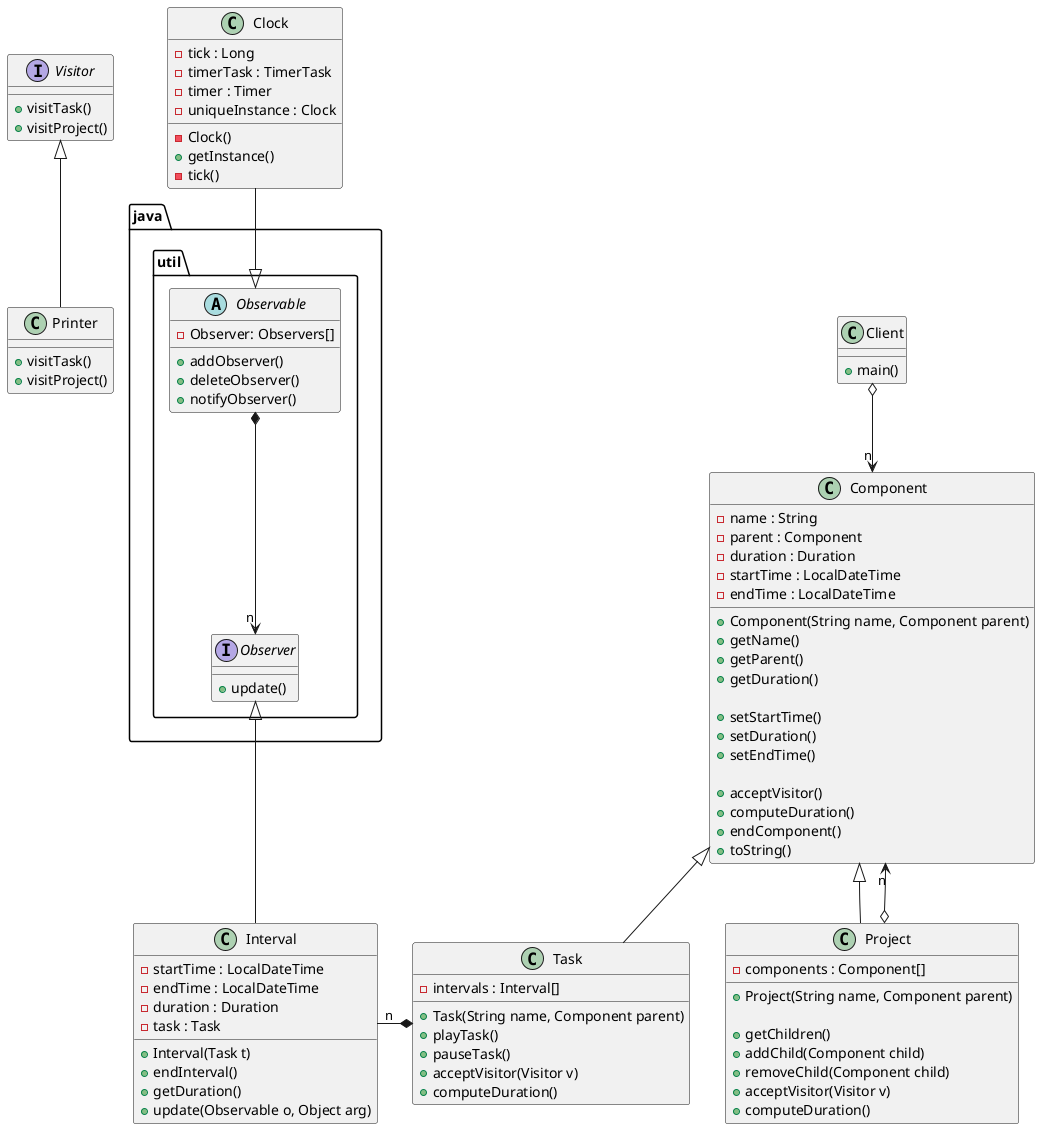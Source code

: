 @startuml

class Client {
+ main()
}

class Project {
- components : Component[]
+ Project(String name, Component parent)

+ getChildren()
+ addChild(Component child)
+ removeChild(Component child)
+ acceptVisitor(Visitor v)
+ computeDuration()
}

class Task {
- intervals : Interval[]
+ Task(String name, Component parent)
+ playTask()
+ pauseTask()
+ acceptVisitor(Visitor v)
+ computeDuration()
}

class Component {
- name : String
- parent : Component
- duration : Duration
- startTime : LocalDateTime
- endTime : LocalDateTime

+ Component(String name, Component parent)
+ getName()
+ getParent()
+ getDuration()

+ setStartTime()
+ setDuration()
+ setEndTime()

+ acceptVisitor()
+ computeDuration()
+ endComponent()
+ toString()
}

class Interval {
- startTime : LocalDateTime
- endTime : LocalDateTime
- duration : Duration
- task : Task

+ Interval(Task t)
+ endInterval()
+ getDuration()
+ update(Observable o, Object arg)

}

Interface Visitor {
+ visitTask()
+ visitProject()
}


package java.util <<Folder>> {
    Interface Observer{
    + update()
    }

    abstract class Observable {
    - Observer: Observers[]
    + addObserver()
    + deleteObserver()
    + notifyObserver()
    }
}

class Clock {
- tick : Long
- timerTask : TimerTask
- timer : Timer
- uniqueInstance : Clock
- Clock()
+ getInstance()
- tick()
}

class Printer {
+ visitTask()
+ visitProject()
}

Client o-down->"n" Component
Project -up-|> Component
Component "n"<-down-o Project
Task -up-|> Component
Task -[hidden]right- Project
Interval "n" -right-* Task
Clock --|> Observable
Printer -up-|> Visitor
Interval -up-|> Observer
Observable *-->"n" Observer

@enduml